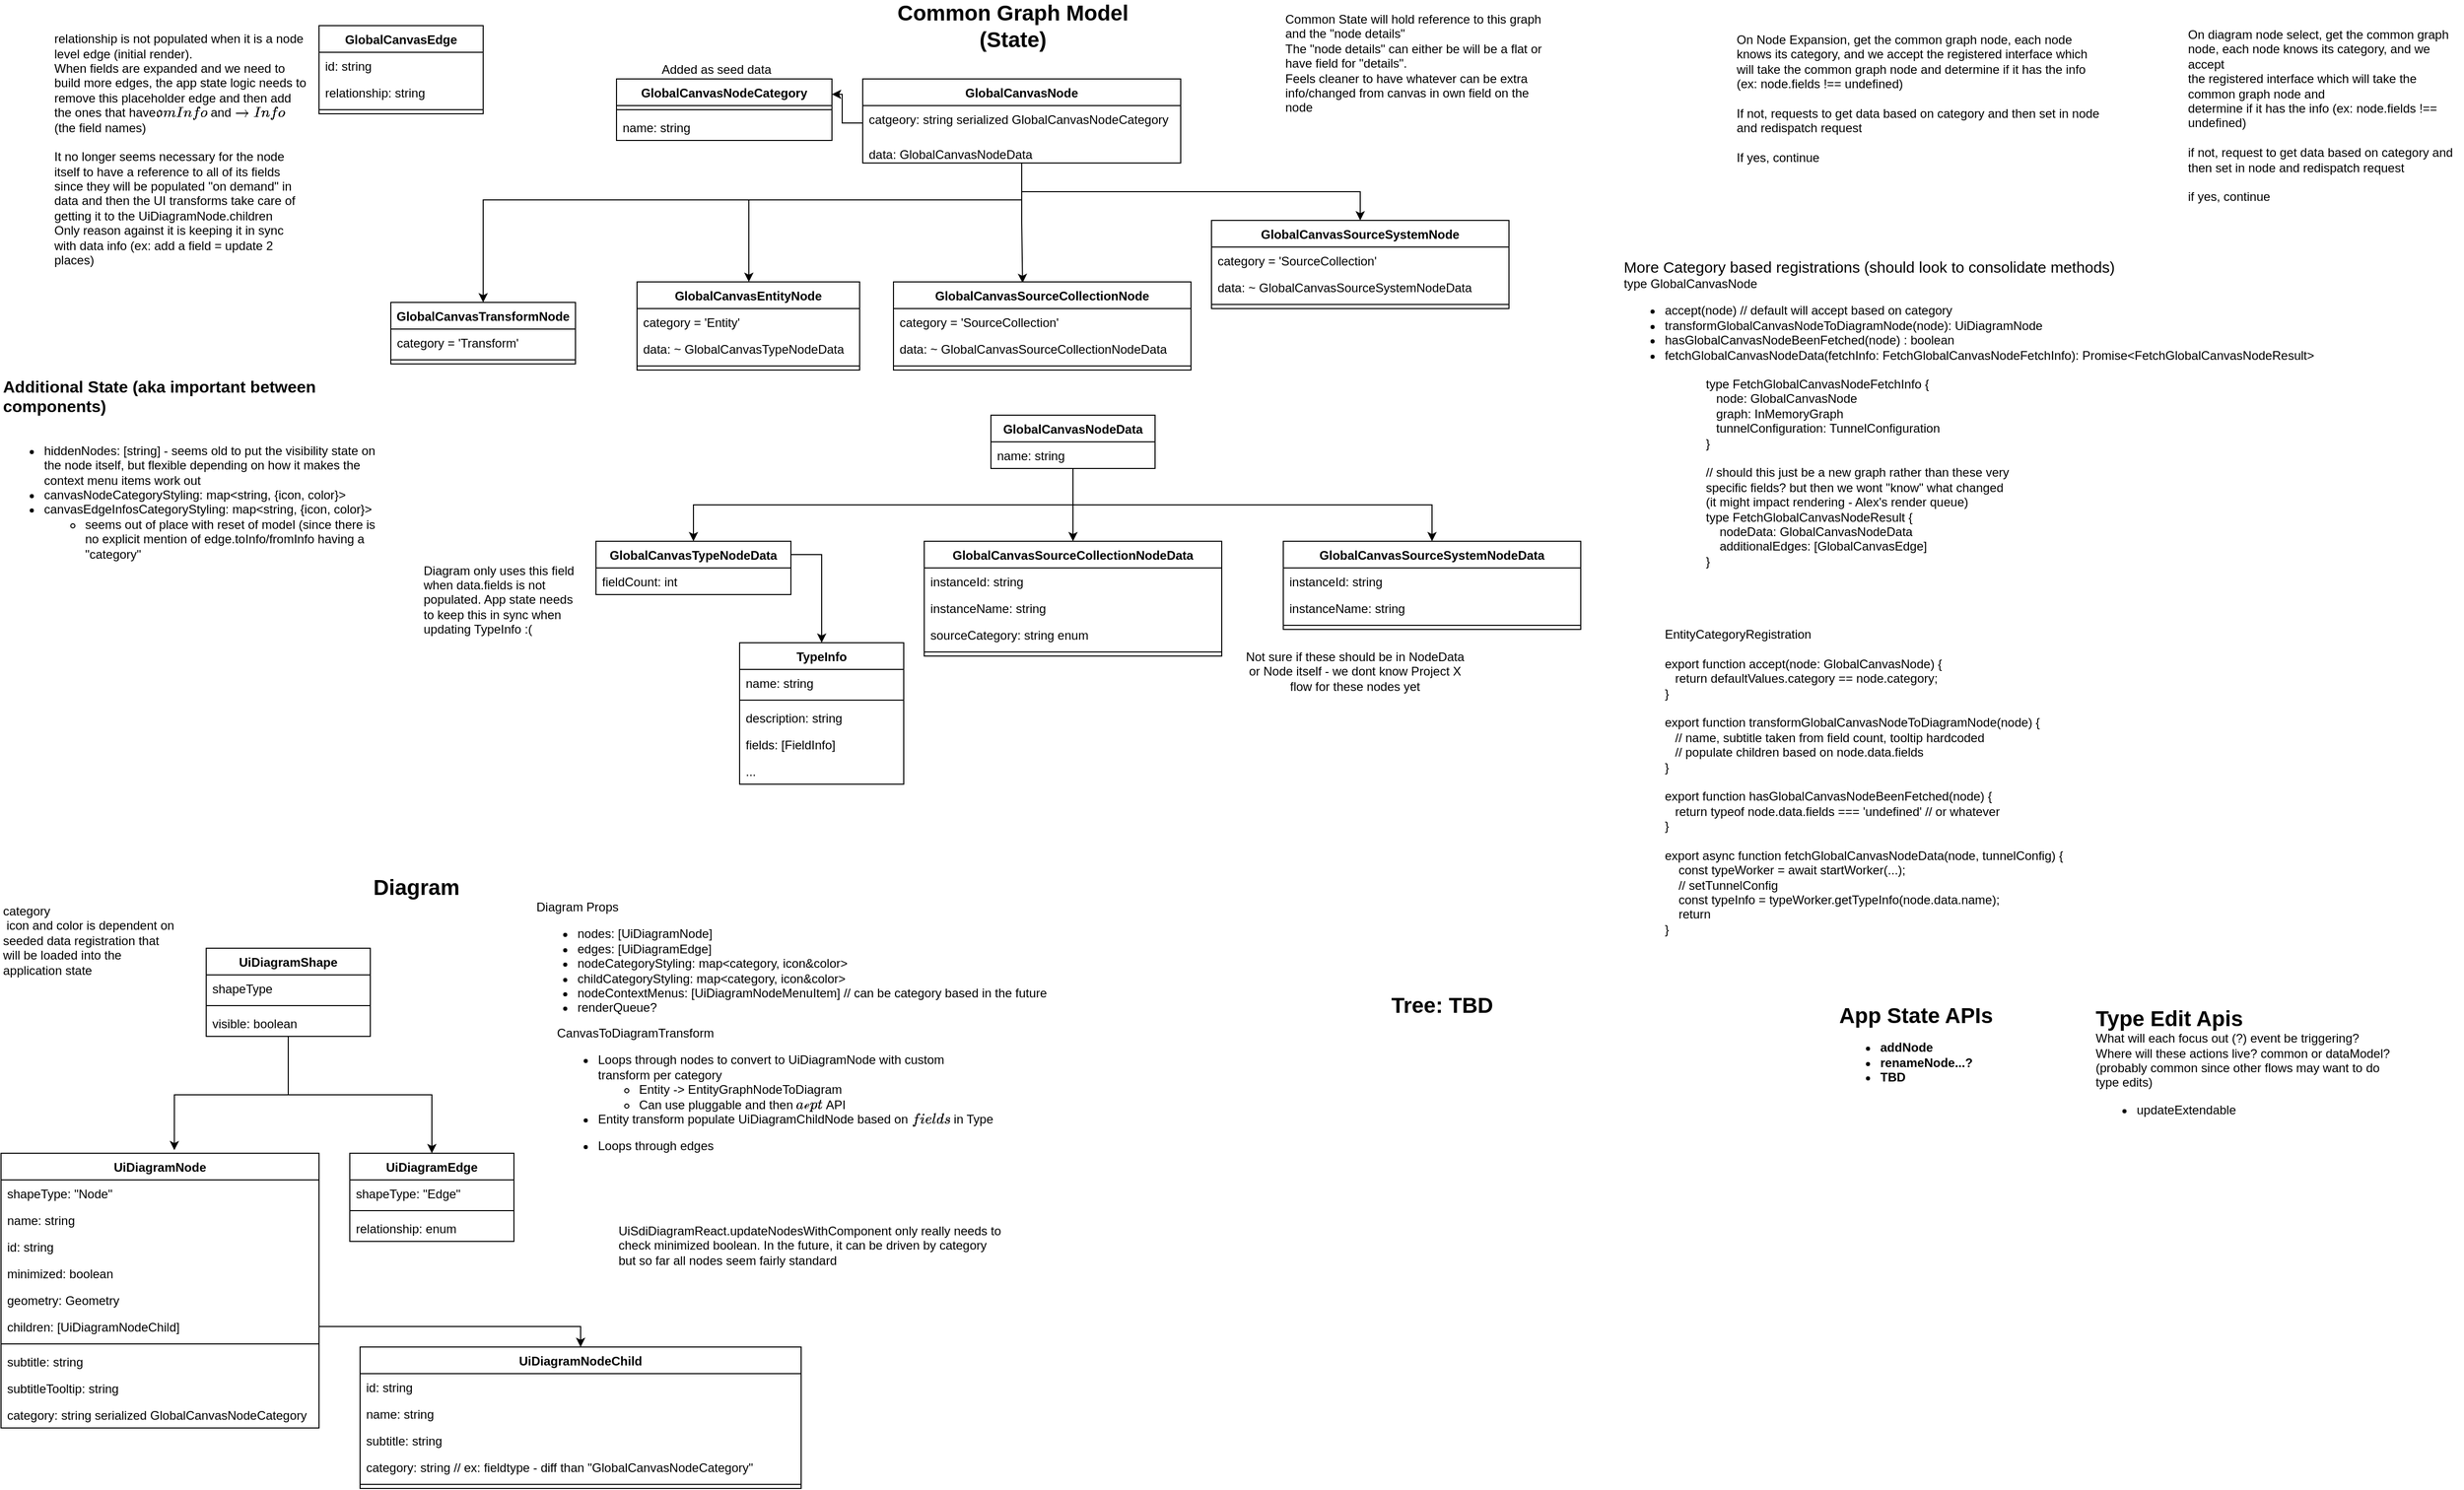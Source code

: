 <mxfile version="14.4.2" type="github">
  <diagram id="eLuVJv_EfQPYATGsu1Y8" name="Page-1">
    <mxGraphModel dx="1528" dy="429" grid="1" gridSize="10" guides="1" tooltips="1" connect="1" arrows="1" fold="1" page="1" pageScale="1" pageWidth="850" pageHeight="1100" math="0" shadow="0">
      <root>
        <mxCell id="0" />
        <mxCell id="1" parent="0" />
        <mxCell id="9seu_ElrW7bkLvOsGuvo-1" value="GlobalCanvasNodeCategory&#xa;" style="swimlane;fontStyle=1;align=center;verticalAlign=top;childLayout=stackLayout;horizontal=1;startSize=26;horizontalStack=0;resizeParent=1;resizeParentMax=0;resizeLast=0;collapsible=1;marginBottom=0;" parent="1" vertex="1">
          <mxGeometry x="-40" y="112" width="210" height="60" as="geometry" />
        </mxCell>
        <mxCell id="9seu_ElrW7bkLvOsGuvo-3" value="" style="line;strokeWidth=1;fillColor=none;align=left;verticalAlign=middle;spacingTop=-1;spacingLeft=3;spacingRight=3;rotatable=0;labelPosition=right;points=[];portConstraint=eastwest;" parent="9seu_ElrW7bkLvOsGuvo-1" vertex="1">
          <mxGeometry y="26" width="210" height="8" as="geometry" />
        </mxCell>
        <mxCell id="9seu_ElrW7bkLvOsGuvo-2" value="name: string" style="text;strokeColor=none;fillColor=none;align=left;verticalAlign=top;spacingLeft=4;spacingRight=4;overflow=hidden;rotatable=0;points=[[0,0.5],[1,0.5]];portConstraint=eastwest;" parent="9seu_ElrW7bkLvOsGuvo-1" vertex="1">
          <mxGeometry y="34" width="210" height="26" as="geometry" />
        </mxCell>
        <mxCell id="9seu_ElrW7bkLvOsGuvo-191" style="edgeStyle=orthogonalEdgeStyle;rounded=0;orthogonalLoop=1;jettySize=auto;html=1;exitX=0.5;exitY=1;exitDx=0;exitDy=0;entryX=0.5;entryY=0;entryDx=0;entryDy=0;fontSize=12;" parent="1" source="9seu_ElrW7bkLvOsGuvo-7" target="9seu_ElrW7bkLvOsGuvo-56" edge="1">
          <mxGeometry relative="1" as="geometry">
            <Array as="points">
              <mxPoint x="355" y="230" />
              <mxPoint x="-170" y="230" />
            </Array>
          </mxGeometry>
        </mxCell>
        <mxCell id="9seu_ElrW7bkLvOsGuvo-198" style="edgeStyle=orthogonalEdgeStyle;rounded=0;orthogonalLoop=1;jettySize=auto;html=1;exitX=0.5;exitY=1;exitDx=0;exitDy=0;entryX=0.434;entryY=0.012;entryDx=0;entryDy=0;entryPerimeter=0;fontSize=12;" parent="1" source="9seu_ElrW7bkLvOsGuvo-7" target="9seu_ElrW7bkLvOsGuvo-50" edge="1">
          <mxGeometry relative="1" as="geometry" />
        </mxCell>
        <mxCell id="9seu_ElrW7bkLvOsGuvo-199" style="edgeStyle=orthogonalEdgeStyle;rounded=0;orthogonalLoop=1;jettySize=auto;html=1;exitX=0.5;exitY=1;exitDx=0;exitDy=0;entryX=0.5;entryY=0;entryDx=0;entryDy=0;fontSize=12;" parent="1" source="9seu_ElrW7bkLvOsGuvo-7" target="9seu_ElrW7bkLvOsGuvo-76" edge="1">
          <mxGeometry relative="1" as="geometry" />
        </mxCell>
        <mxCell id="9seu_ElrW7bkLvOsGuvo-206" style="edgeStyle=orthogonalEdgeStyle;rounded=0;orthogonalLoop=1;jettySize=auto;html=1;fontSize=12;" parent="1" source="9seu_ElrW7bkLvOsGuvo-7" target="9seu_ElrW7bkLvOsGuvo-43" edge="1">
          <mxGeometry relative="1" as="geometry">
            <Array as="points">
              <mxPoint x="355" y="230" />
              <mxPoint x="89" y="230" />
            </Array>
          </mxGeometry>
        </mxCell>
        <mxCell id="9seu_ElrW7bkLvOsGuvo-7" value="GlobalCanvasNode&#xa;" style="swimlane;fontStyle=1;align=center;verticalAlign=top;childLayout=stackLayout;horizontal=1;startSize=26;horizontalStack=0;resizeParent=1;resizeParentMax=0;resizeLast=0;collapsible=1;marginBottom=0;" parent="1" vertex="1">
          <mxGeometry x="200" y="112" width="310" height="82" as="geometry" />
        </mxCell>
        <mxCell id="9seu_ElrW7bkLvOsGuvo-10" value="catgeory: string serialized GlobalCanvasNodeCategory" style="text;strokeColor=none;fillColor=none;align=left;verticalAlign=top;spacingLeft=4;spacingRight=4;overflow=hidden;rotatable=0;points=[[0,0.5],[1,0.5]];portConstraint=eastwest;" parent="9seu_ElrW7bkLvOsGuvo-7" vertex="1">
          <mxGeometry y="26" width="310" height="34" as="geometry" />
        </mxCell>
        <mxCell id="9seu_ElrW7bkLvOsGuvo-8" value="data: GlobalCanvasNodeData" style="text;strokeColor=none;fillColor=none;align=left;verticalAlign=top;spacingLeft=4;spacingRight=4;overflow=hidden;rotatable=0;points=[[0,0.5],[1,0.5]];portConstraint=eastwest;" parent="9seu_ElrW7bkLvOsGuvo-7" vertex="1">
          <mxGeometry y="60" width="310" height="22" as="geometry" />
        </mxCell>
        <mxCell id="9seu_ElrW7bkLvOsGuvo-17" value="TypeInfo" style="swimlane;fontStyle=1;align=center;verticalAlign=top;childLayout=stackLayout;horizontal=1;startSize=26;horizontalStack=0;resizeParent=1;resizeParentMax=0;resizeLast=0;collapsible=1;marginBottom=0;" parent="1" vertex="1">
          <mxGeometry x="80" y="662" width="160" height="138" as="geometry" />
        </mxCell>
        <mxCell id="9seu_ElrW7bkLvOsGuvo-18" value="name: string" style="text;strokeColor=none;fillColor=none;align=left;verticalAlign=top;spacingLeft=4;spacingRight=4;overflow=hidden;rotatable=0;points=[[0,0.5],[1,0.5]];portConstraint=eastwest;" parent="9seu_ElrW7bkLvOsGuvo-17" vertex="1">
          <mxGeometry y="26" width="160" height="26" as="geometry" />
        </mxCell>
        <mxCell id="9seu_ElrW7bkLvOsGuvo-19" value="" style="line;strokeWidth=1;fillColor=none;align=left;verticalAlign=middle;spacingTop=-1;spacingLeft=3;spacingRight=3;rotatable=0;labelPosition=right;points=[];portConstraint=eastwest;" parent="9seu_ElrW7bkLvOsGuvo-17" vertex="1">
          <mxGeometry y="52" width="160" height="8" as="geometry" />
        </mxCell>
        <mxCell id="9seu_ElrW7bkLvOsGuvo-20" value="description: string" style="text;strokeColor=none;fillColor=none;align=left;verticalAlign=top;spacingLeft=4;spacingRight=4;overflow=hidden;rotatable=0;points=[[0,0.5],[1,0.5]];portConstraint=eastwest;" parent="9seu_ElrW7bkLvOsGuvo-17" vertex="1">
          <mxGeometry y="60" width="160" height="26" as="geometry" />
        </mxCell>
        <mxCell id="9seu_ElrW7bkLvOsGuvo-142" value="fields: [FieldInfo]" style="text;strokeColor=none;fillColor=none;align=left;verticalAlign=top;spacingLeft=4;spacingRight=4;overflow=hidden;rotatable=0;points=[[0,0.5],[1,0.5]];portConstraint=eastwest;fontSize=12;" parent="9seu_ElrW7bkLvOsGuvo-17" vertex="1">
          <mxGeometry y="86" width="160" height="26" as="geometry" />
        </mxCell>
        <mxCell id="9seu_ElrW7bkLvOsGuvo-194" value="...&#xa;" style="text;strokeColor=none;fillColor=none;align=left;verticalAlign=top;spacingLeft=4;spacingRight=4;overflow=hidden;rotatable=0;points=[[0,0.5],[1,0.5]];portConstraint=eastwest;fontSize=12;" parent="9seu_ElrW7bkLvOsGuvo-17" vertex="1">
          <mxGeometry y="112" width="160" height="26" as="geometry" />
        </mxCell>
        <mxCell id="9seu_ElrW7bkLvOsGuvo-43" value="GlobalCanvasEntityNode" style="swimlane;fontStyle=1;align=center;verticalAlign=top;childLayout=stackLayout;horizontal=1;startSize=26;horizontalStack=0;resizeParent=1;resizeParentMax=0;resizeLast=0;collapsible=1;marginBottom=0;" parent="1" vertex="1">
          <mxGeometry x="-20" y="310" width="217" height="86" as="geometry" />
        </mxCell>
        <mxCell id="9seu_ElrW7bkLvOsGuvo-44" value="category = &#39;Entity&#39;" style="text;strokeColor=none;fillColor=none;align=left;verticalAlign=top;spacingLeft=4;spacingRight=4;overflow=hidden;rotatable=0;points=[[0,0.5],[1,0.5]];portConstraint=eastwest;" parent="9seu_ElrW7bkLvOsGuvo-43" vertex="1">
          <mxGeometry y="26" width="217" height="26" as="geometry" />
        </mxCell>
        <mxCell id="9seu_ElrW7bkLvOsGuvo-169" value="data: ~ GlobalCanvasTypeNodeData" style="text;strokeColor=none;fillColor=none;align=left;verticalAlign=top;spacingLeft=4;spacingRight=4;overflow=hidden;rotatable=0;points=[[0,0.5],[1,0.5]];portConstraint=eastwest;fontSize=12;" parent="9seu_ElrW7bkLvOsGuvo-43" vertex="1">
          <mxGeometry y="52" width="217" height="26" as="geometry" />
        </mxCell>
        <mxCell id="9seu_ElrW7bkLvOsGuvo-45" value="" style="line;strokeWidth=1;fillColor=none;align=left;verticalAlign=middle;spacingTop=-1;spacingLeft=3;spacingRight=3;rotatable=0;labelPosition=right;points=[];portConstraint=eastwest;" parent="9seu_ElrW7bkLvOsGuvo-43" vertex="1">
          <mxGeometry y="78" width="217" height="8" as="geometry" />
        </mxCell>
        <mxCell id="9seu_ElrW7bkLvOsGuvo-50" value="GlobalCanvasSourceCollectionNode" style="swimlane;fontStyle=1;align=center;verticalAlign=top;childLayout=stackLayout;horizontal=1;startSize=26;horizontalStack=0;resizeParent=1;resizeParentMax=0;resizeLast=0;collapsible=1;marginBottom=0;" parent="1" vertex="1">
          <mxGeometry x="230" y="310" width="290" height="86" as="geometry" />
        </mxCell>
        <mxCell id="9seu_ElrW7bkLvOsGuvo-51" value="category = &#39;SourceCollection&#39;" style="text;strokeColor=none;fillColor=none;align=left;verticalAlign=top;spacingLeft=4;spacingRight=4;overflow=hidden;rotatable=0;points=[[0,0.5],[1,0.5]];portConstraint=eastwest;" parent="9seu_ElrW7bkLvOsGuvo-50" vertex="1">
          <mxGeometry y="26" width="290" height="26" as="geometry" />
        </mxCell>
        <mxCell id="9seu_ElrW7bkLvOsGuvo-178" value="data: ~ GlobalCanvasSourceCollectionNodeData" style="text;strokeColor=none;fillColor=none;align=left;verticalAlign=top;spacingLeft=4;spacingRight=4;overflow=hidden;rotatable=0;points=[[0,0.5],[1,0.5]];portConstraint=eastwest;fontSize=12;" parent="9seu_ElrW7bkLvOsGuvo-50" vertex="1">
          <mxGeometry y="52" width="290" height="26" as="geometry" />
        </mxCell>
        <mxCell id="9seu_ElrW7bkLvOsGuvo-52" value="" style="line;strokeWidth=1;fillColor=none;align=left;verticalAlign=middle;spacingTop=-1;spacingLeft=3;spacingRight=3;rotatable=0;labelPosition=right;points=[];portConstraint=eastwest;" parent="9seu_ElrW7bkLvOsGuvo-50" vertex="1">
          <mxGeometry y="78" width="290" height="8" as="geometry" />
        </mxCell>
        <mxCell id="9seu_ElrW7bkLvOsGuvo-56" value="GlobalCanvasTransformNode" style="swimlane;fontStyle=1;align=center;verticalAlign=top;childLayout=stackLayout;horizontal=1;startSize=26;horizontalStack=0;resizeParent=1;resizeParentMax=0;resizeLast=0;collapsible=1;marginBottom=0;" parent="1" vertex="1">
          <mxGeometry x="-260" y="330" width="180" height="60" as="geometry" />
        </mxCell>
        <mxCell id="9seu_ElrW7bkLvOsGuvo-57" value="category = &#39;Transform&#39;" style="text;strokeColor=none;fillColor=none;align=left;verticalAlign=top;spacingLeft=4;spacingRight=4;overflow=hidden;rotatable=0;points=[[0,0.5],[1,0.5]];portConstraint=eastwest;" parent="9seu_ElrW7bkLvOsGuvo-56" vertex="1">
          <mxGeometry y="26" width="180" height="26" as="geometry" />
        </mxCell>
        <mxCell id="9seu_ElrW7bkLvOsGuvo-58" value="" style="line;strokeWidth=1;fillColor=none;align=left;verticalAlign=middle;spacingTop=-1;spacingLeft=3;spacingRight=3;rotatable=0;labelPosition=right;points=[];portConstraint=eastwest;" parent="9seu_ElrW7bkLvOsGuvo-56" vertex="1">
          <mxGeometry y="52" width="180" height="8" as="geometry" />
        </mxCell>
        <mxCell id="9seu_ElrW7bkLvOsGuvo-76" value="GlobalCanvasSourceSystemNode" style="swimlane;fontStyle=1;align=center;verticalAlign=top;childLayout=stackLayout;horizontal=1;startSize=26;horizontalStack=0;resizeParent=1;resizeParentMax=0;resizeLast=0;collapsible=1;marginBottom=0;" parent="1" vertex="1">
          <mxGeometry x="540" y="250" width="290" height="86" as="geometry" />
        </mxCell>
        <mxCell id="9seu_ElrW7bkLvOsGuvo-77" value="category = &#39;SourceCollection&#39;" style="text;strokeColor=none;fillColor=none;align=left;verticalAlign=top;spacingLeft=4;spacingRight=4;overflow=hidden;rotatable=0;points=[[0,0.5],[1,0.5]];portConstraint=eastwest;" parent="9seu_ElrW7bkLvOsGuvo-76" vertex="1">
          <mxGeometry y="26" width="290" height="26" as="geometry" />
        </mxCell>
        <mxCell id="9seu_ElrW7bkLvOsGuvo-185" value="data: ~ GlobalCanvasSourceSystemNodeData" style="text;strokeColor=none;fillColor=none;align=left;verticalAlign=top;spacingLeft=4;spacingRight=4;overflow=hidden;rotatable=0;points=[[0,0.5],[1,0.5]];portConstraint=eastwest;fontSize=12;" parent="9seu_ElrW7bkLvOsGuvo-76" vertex="1">
          <mxGeometry y="52" width="290" height="26" as="geometry" />
        </mxCell>
        <mxCell id="9seu_ElrW7bkLvOsGuvo-78" value="" style="line;strokeWidth=1;fillColor=none;align=left;verticalAlign=middle;spacingTop=-1;spacingLeft=3;spacingRight=3;rotatable=0;labelPosition=right;points=[];portConstraint=eastwest;" parent="9seu_ElrW7bkLvOsGuvo-76" vertex="1">
          <mxGeometry y="78" width="290" height="8" as="geometry" />
        </mxCell>
        <mxCell id="9seu_ElrW7bkLvOsGuvo-83" value="Added as seed data" style="text;html=1;strokeColor=none;fillColor=none;align=center;verticalAlign=middle;whiteSpace=wrap;rounded=0;" parent="1" vertex="1">
          <mxGeometry x="-15" y="93" width="145" height="20" as="geometry" />
        </mxCell>
        <mxCell id="9seu_ElrW7bkLvOsGuvo-85" value="UiDiagramNode" style="swimlane;fontStyle=1;align=center;verticalAlign=top;childLayout=stackLayout;horizontal=1;startSize=26;horizontalStack=0;resizeParent=1;resizeParentMax=0;resizeLast=0;collapsible=1;marginBottom=0;" parent="1" vertex="1">
          <mxGeometry x="-640" y="1160" width="310" height="268" as="geometry" />
        </mxCell>
        <mxCell id="9seu_ElrW7bkLvOsGuvo-106" value="shapeType: &quot;Node&quot;" style="text;strokeColor=none;fillColor=none;align=left;verticalAlign=top;spacingLeft=4;spacingRight=4;overflow=hidden;rotatable=0;points=[[0,0.5],[1,0.5]];portConstraint=eastwest;fontSize=12;" parent="9seu_ElrW7bkLvOsGuvo-85" vertex="1">
          <mxGeometry y="26" width="310" height="26" as="geometry" />
        </mxCell>
        <mxCell id="9seu_ElrW7bkLvOsGuvo-86" value="name: string" style="text;strokeColor=none;fillColor=none;align=left;verticalAlign=top;spacingLeft=4;spacingRight=4;overflow=hidden;rotatable=0;points=[[0,0.5],[1,0.5]];portConstraint=eastwest;" parent="9seu_ElrW7bkLvOsGuvo-85" vertex="1">
          <mxGeometry y="52" width="310" height="26" as="geometry" />
        </mxCell>
        <mxCell id="9seu_ElrW7bkLvOsGuvo-90" value="id: string" style="text;strokeColor=none;fillColor=none;align=left;verticalAlign=top;spacingLeft=4;spacingRight=4;overflow=hidden;rotatable=0;points=[[0,0.5],[1,0.5]];portConstraint=eastwest;" parent="9seu_ElrW7bkLvOsGuvo-85" vertex="1">
          <mxGeometry y="78" width="310" height="26" as="geometry" />
        </mxCell>
        <mxCell id="9seu_ElrW7bkLvOsGuvo-121" value="minimized: boolean" style="text;strokeColor=none;fillColor=none;align=left;verticalAlign=top;spacingLeft=4;spacingRight=4;overflow=hidden;rotatable=0;points=[[0,0.5],[1,0.5]];portConstraint=eastwest;fontSize=12;" parent="9seu_ElrW7bkLvOsGuvo-85" vertex="1">
          <mxGeometry y="104" width="310" height="26" as="geometry" />
        </mxCell>
        <mxCell id="9seu_ElrW7bkLvOsGuvo-123" value="geometry: Geometry" style="text;strokeColor=none;fillColor=none;align=left;verticalAlign=top;spacingLeft=4;spacingRight=4;overflow=hidden;rotatable=0;points=[[0,0.5],[1,0.5]];portConstraint=eastwest;fontSize=12;" parent="9seu_ElrW7bkLvOsGuvo-85" vertex="1">
          <mxGeometry y="130" width="310" height="26" as="geometry" />
        </mxCell>
        <mxCell id="9seu_ElrW7bkLvOsGuvo-124" value="children: [UiDiagramNodeChild] " style="text;strokeColor=none;fillColor=none;align=left;verticalAlign=top;spacingLeft=4;spacingRight=4;overflow=hidden;rotatable=0;points=[[0,0.5],[1,0.5]];portConstraint=eastwest;fontSize=12;" parent="9seu_ElrW7bkLvOsGuvo-85" vertex="1">
          <mxGeometry y="156" width="310" height="26" as="geometry" />
        </mxCell>
        <mxCell id="9seu_ElrW7bkLvOsGuvo-87" value="" style="line;strokeWidth=1;fillColor=none;align=left;verticalAlign=middle;spacingTop=-1;spacingLeft=3;spacingRight=3;rotatable=0;labelPosition=right;points=[];portConstraint=eastwest;" parent="9seu_ElrW7bkLvOsGuvo-85" vertex="1">
          <mxGeometry y="182" width="310" height="8" as="geometry" />
        </mxCell>
        <mxCell id="9seu_ElrW7bkLvOsGuvo-88" value="subtitle: string" style="text;strokeColor=none;fillColor=none;align=left;verticalAlign=top;spacingLeft=4;spacingRight=4;overflow=hidden;rotatable=0;points=[[0,0.5],[1,0.5]];portConstraint=eastwest;" parent="9seu_ElrW7bkLvOsGuvo-85" vertex="1">
          <mxGeometry y="190" width="310" height="26" as="geometry" />
        </mxCell>
        <mxCell id="9seu_ElrW7bkLvOsGuvo-89" value="subtitleTooltip: string" style="text;strokeColor=none;fillColor=none;align=left;verticalAlign=top;spacingLeft=4;spacingRight=4;overflow=hidden;rotatable=0;points=[[0,0.5],[1,0.5]];portConstraint=eastwest;" parent="9seu_ElrW7bkLvOsGuvo-85" vertex="1">
          <mxGeometry y="216" width="310" height="26" as="geometry" />
        </mxCell>
        <mxCell id="9seu_ElrW7bkLvOsGuvo-91" value="category: string serialized GlobalCanvasNodeCategory" style="text;strokeColor=none;fillColor=none;align=left;verticalAlign=top;spacingLeft=4;spacingRight=4;overflow=hidden;rotatable=0;points=[[0,0.5],[1,0.5]];portConstraint=eastwest;" parent="9seu_ElrW7bkLvOsGuvo-85" vertex="1">
          <mxGeometry y="242" width="310" height="26" as="geometry" />
        </mxCell>
        <mxCell id="9seu_ElrW7bkLvOsGuvo-92" value="Diagram" style="text;html=1;strokeColor=none;fillColor=none;align=center;verticalAlign=middle;whiteSpace=wrap;rounded=0;fontStyle=1;fontSize=21;" parent="1" vertex="1">
          <mxGeometry x="-340" y="890" width="210" height="20" as="geometry" />
        </mxCell>
        <mxCell id="9seu_ElrW7bkLvOsGuvo-97" value="UiDiagramEdge" style="swimlane;fontStyle=1;align=center;verticalAlign=top;childLayout=stackLayout;horizontal=1;startSize=26;horizontalStack=0;resizeParent=1;resizeParentMax=0;resizeLast=0;collapsible=1;marginBottom=0;fontSize=12;" parent="1" vertex="1">
          <mxGeometry x="-300" y="1160" width="160" height="86" as="geometry" />
        </mxCell>
        <mxCell id="9seu_ElrW7bkLvOsGuvo-105" value="shapeType: &quot;Edge&quot;" style="text;strokeColor=none;fillColor=none;align=left;verticalAlign=top;spacingLeft=4;spacingRight=4;overflow=hidden;rotatable=0;points=[[0,0.5],[1,0.5]];portConstraint=eastwest;fontSize=12;" parent="9seu_ElrW7bkLvOsGuvo-97" vertex="1">
          <mxGeometry y="26" width="160" height="26" as="geometry" />
        </mxCell>
        <mxCell id="9seu_ElrW7bkLvOsGuvo-99" value="" style="line;strokeWidth=1;fillColor=none;align=left;verticalAlign=middle;spacingTop=-1;spacingLeft=3;spacingRight=3;rotatable=0;labelPosition=right;points=[];portConstraint=eastwest;" parent="9seu_ElrW7bkLvOsGuvo-97" vertex="1">
          <mxGeometry y="52" width="160" height="8" as="geometry" />
        </mxCell>
        <mxCell id="9seu_ElrW7bkLvOsGuvo-100" value="relationship: enum" style="text;strokeColor=none;fillColor=none;align=left;verticalAlign=top;spacingLeft=4;spacingRight=4;overflow=hidden;rotatable=0;points=[[0,0.5],[1,0.5]];portConstraint=eastwest;" parent="9seu_ElrW7bkLvOsGuvo-97" vertex="1">
          <mxGeometry y="60" width="160" height="26" as="geometry" />
        </mxCell>
        <mxCell id="9seu_ElrW7bkLvOsGuvo-107" style="edgeStyle=orthogonalEdgeStyle;rounded=0;orthogonalLoop=1;jettySize=auto;html=1;entryX=0.545;entryY=-0.011;entryDx=0;entryDy=0;entryPerimeter=0;fontSize=12;" parent="1" source="9seu_ElrW7bkLvOsGuvo-101" target="9seu_ElrW7bkLvOsGuvo-85" edge="1">
          <mxGeometry relative="1" as="geometry" />
        </mxCell>
        <mxCell id="9seu_ElrW7bkLvOsGuvo-108" style="edgeStyle=orthogonalEdgeStyle;rounded=0;orthogonalLoop=1;jettySize=auto;html=1;exitX=0.5;exitY=1;exitDx=0;exitDy=0;entryX=0.5;entryY=0;entryDx=0;entryDy=0;fontSize=12;" parent="1" source="9seu_ElrW7bkLvOsGuvo-101" target="9seu_ElrW7bkLvOsGuvo-97" edge="1">
          <mxGeometry relative="1" as="geometry" />
        </mxCell>
        <mxCell id="9seu_ElrW7bkLvOsGuvo-101" value="UiDiagramShape" style="swimlane;fontStyle=1;align=center;verticalAlign=top;childLayout=stackLayout;horizontal=1;startSize=26;horizontalStack=0;resizeParent=1;resizeParentMax=0;resizeLast=0;collapsible=1;marginBottom=0;fontSize=12;" parent="1" vertex="1">
          <mxGeometry x="-440" y="960" width="160" height="86" as="geometry" />
        </mxCell>
        <mxCell id="9seu_ElrW7bkLvOsGuvo-102" value="shapeType" style="text;strokeColor=none;fillColor=none;align=left;verticalAlign=top;spacingLeft=4;spacingRight=4;overflow=hidden;rotatable=0;points=[[0,0.5],[1,0.5]];portConstraint=eastwest;" parent="9seu_ElrW7bkLvOsGuvo-101" vertex="1">
          <mxGeometry y="26" width="160" height="26" as="geometry" />
        </mxCell>
        <mxCell id="9seu_ElrW7bkLvOsGuvo-103" value="" style="line;strokeWidth=1;fillColor=none;align=left;verticalAlign=middle;spacingTop=-1;spacingLeft=3;spacingRight=3;rotatable=0;labelPosition=right;points=[];portConstraint=eastwest;" parent="9seu_ElrW7bkLvOsGuvo-101" vertex="1">
          <mxGeometry y="52" width="160" height="8" as="geometry" />
        </mxCell>
        <mxCell id="9seu_ElrW7bkLvOsGuvo-104" value="visible: boolean" style="text;strokeColor=none;fillColor=none;align=left;verticalAlign=top;spacingLeft=4;spacingRight=4;overflow=hidden;rotatable=0;points=[[0,0.5],[1,0.5]];portConstraint=eastwest;" parent="9seu_ElrW7bkLvOsGuvo-101" vertex="1">
          <mxGeometry y="60" width="160" height="26" as="geometry" />
        </mxCell>
        <mxCell id="9seu_ElrW7bkLvOsGuvo-113" value="&lt;div&gt;Diagram Props&lt;br&gt;&lt;/div&gt;&lt;ul&gt;&lt;li&gt;nodes: [UiDiagramNode]&lt;/li&gt;&lt;li&gt;edges: [UiDiagramEdge]&lt;/li&gt;&lt;li&gt;nodeCategoryStyling: map&amp;lt;category, icon&amp;amp;color&amp;gt;&lt;/li&gt;&lt;li&gt;childCategoryStyling: map&amp;lt;category, icon&amp;amp;color&amp;gt;&lt;br&gt;&lt;/li&gt;&lt;li&gt;nodeContextMenus: [UiDiagramNodeMenuItem] // can be category based in the future&lt;/li&gt;&lt;li&gt;renderQueue? &lt;br&gt;&lt;/li&gt;&lt;/ul&gt;" style="text;html=1;strokeColor=none;fillColor=none;align=left;verticalAlign=top;whiteSpace=wrap;rounded=0;fontSize=12;" parent="1" vertex="1">
          <mxGeometry x="-120" y="906" width="540" height="110" as="geometry" />
        </mxCell>
        <mxCell id="9seu_ElrW7bkLvOsGuvo-118" value="&lt;div&gt;CanvasToDiagramTransform&lt;/div&gt;&lt;div&gt;&lt;ul&gt;&lt;li&gt;Loops through nodes to convert to UiDiagramNode with custom transform per category&lt;/li&gt;&lt;ul&gt;&lt;li&gt;Entity -&amp;gt; EntityGraphNodeToDiagram&lt;/li&gt;&lt;li&gt;Can use pluggable and then `accept` API&lt;/li&gt;&lt;/ul&gt;&lt;li&gt;Entity transform populate UiDiagramChildNode based on `fields` in Type&lt;br&gt;&lt;/li&gt;&lt;/ul&gt;&lt;ul&gt;&lt;li&gt;Loops through edges &lt;br&gt;&lt;/li&gt;&lt;/ul&gt;&lt;/div&gt;" style="text;html=1;strokeColor=none;fillColor=none;align=left;verticalAlign=top;whiteSpace=wrap;rounded=0;fontSize=12;" parent="1" vertex="1">
          <mxGeometry x="-100" y="1029" width="430" height="174" as="geometry" />
        </mxCell>
        <mxCell id="9seu_ElrW7bkLvOsGuvo-122" value="&lt;div align=&quot;left&quot;&gt;UiSdiDiagramReact.updateNodesWithComponent only really needs to check minimized boolean. In the future, it can be driven by category but so far all nodes seem fairly standard &lt;/div&gt;" style="text;html=1;strokeColor=none;fillColor=none;align=left;verticalAlign=middle;whiteSpace=wrap;rounded=0;fontSize=12;" parent="1" vertex="1">
          <mxGeometry x="-40" y="1230" width="380" height="40" as="geometry" />
        </mxCell>
        <mxCell id="9seu_ElrW7bkLvOsGuvo-134" value="UiDiagramNodeChild" style="swimlane;fontStyle=1;align=center;verticalAlign=top;childLayout=stackLayout;horizontal=1;startSize=26;horizontalStack=0;resizeParent=1;resizeParentMax=0;resizeLast=0;collapsible=1;marginBottom=0;fontSize=12;" parent="1" vertex="1">
          <mxGeometry x="-290" y="1349" width="430" height="138" as="geometry" />
        </mxCell>
        <mxCell id="9seu_ElrW7bkLvOsGuvo-135" value="id: string" style="text;strokeColor=none;fillColor=none;align=left;verticalAlign=top;spacingLeft=4;spacingRight=4;overflow=hidden;rotatable=0;points=[[0,0.5],[1,0.5]];portConstraint=eastwest;" parent="9seu_ElrW7bkLvOsGuvo-134" vertex="1">
          <mxGeometry y="26" width="430" height="26" as="geometry" />
        </mxCell>
        <mxCell id="9seu_ElrW7bkLvOsGuvo-138" value="name: string" style="text;strokeColor=none;fillColor=none;align=left;verticalAlign=top;spacingLeft=4;spacingRight=4;overflow=hidden;rotatable=0;points=[[0,0.5],[1,0.5]];portConstraint=eastwest;fontSize=12;" parent="9seu_ElrW7bkLvOsGuvo-134" vertex="1">
          <mxGeometry y="52" width="430" height="26" as="geometry" />
        </mxCell>
        <mxCell id="9seu_ElrW7bkLvOsGuvo-139" value="subtitle: string" style="text;strokeColor=none;fillColor=none;align=left;verticalAlign=top;spacingLeft=4;spacingRight=4;overflow=hidden;rotatable=0;points=[[0,0.5],[1,0.5]];portConstraint=eastwest;fontSize=12;" parent="9seu_ElrW7bkLvOsGuvo-134" vertex="1">
          <mxGeometry y="78" width="430" height="26" as="geometry" />
        </mxCell>
        <mxCell id="9seu_ElrW7bkLvOsGuvo-216" value="category: string // ex: fieldtype - diff than &quot;GlobalCanvasNodeCategory&quot;" style="text;strokeColor=none;fillColor=none;align=left;verticalAlign=top;spacingLeft=4;spacingRight=4;overflow=hidden;rotatable=0;points=[[0,0.5],[1,0.5]];portConstraint=eastwest;fontSize=12;" parent="9seu_ElrW7bkLvOsGuvo-134" vertex="1">
          <mxGeometry y="104" width="430" height="26" as="geometry" />
        </mxCell>
        <mxCell id="9seu_ElrW7bkLvOsGuvo-136" value="" style="line;strokeWidth=1;fillColor=none;align=left;verticalAlign=middle;spacingTop=-1;spacingLeft=3;spacingRight=3;rotatable=0;labelPosition=right;points=[];portConstraint=eastwest;" parent="9seu_ElrW7bkLvOsGuvo-134" vertex="1">
          <mxGeometry y="130" width="430" height="8" as="geometry" />
        </mxCell>
        <mxCell id="9seu_ElrW7bkLvOsGuvo-141" style="edgeStyle=orthogonalEdgeStyle;rounded=0;orthogonalLoop=1;jettySize=auto;html=1;exitX=1;exitY=0.5;exitDx=0;exitDy=0;entryX=0.5;entryY=0;entryDx=0;entryDy=0;fontSize=12;" parent="1" source="9seu_ElrW7bkLvOsGuvo-124" target="9seu_ElrW7bkLvOsGuvo-134" edge="1">
          <mxGeometry relative="1" as="geometry" />
        </mxCell>
        <mxCell id="9seu_ElrW7bkLvOsGuvo-144" value="GlobalCanvasEdge" style="swimlane;fontStyle=1;align=center;verticalAlign=top;childLayout=stackLayout;horizontal=1;startSize=26;horizontalStack=0;resizeParent=1;resizeParentMax=0;resizeLast=0;collapsible=1;marginBottom=0;fontSize=12;" parent="1" vertex="1">
          <mxGeometry x="-330" y="60" width="160" height="86" as="geometry" />
        </mxCell>
        <mxCell id="9seu_ElrW7bkLvOsGuvo-145" value="id: string" style="text;strokeColor=none;fillColor=none;align=left;verticalAlign=top;spacingLeft=4;spacingRight=4;overflow=hidden;rotatable=0;points=[[0,0.5],[1,0.5]];portConstraint=eastwest;" parent="9seu_ElrW7bkLvOsGuvo-144" vertex="1">
          <mxGeometry y="26" width="160" height="26" as="geometry" />
        </mxCell>
        <mxCell id="9seu_ElrW7bkLvOsGuvo-149" value="relationship: string" style="text;strokeColor=none;fillColor=none;align=left;verticalAlign=top;spacingLeft=4;spacingRight=4;overflow=hidden;rotatable=0;points=[[0,0.5],[1,0.5]];portConstraint=eastwest;fontSize=12;" parent="9seu_ElrW7bkLvOsGuvo-144" vertex="1">
          <mxGeometry y="52" width="160" height="26" as="geometry" />
        </mxCell>
        <mxCell id="9seu_ElrW7bkLvOsGuvo-146" value="" style="line;strokeWidth=1;fillColor=none;align=left;verticalAlign=middle;spacingTop=-1;spacingLeft=3;spacingRight=3;rotatable=0;labelPosition=right;points=[];portConstraint=eastwest;" parent="9seu_ElrW7bkLvOsGuvo-144" vertex="1">
          <mxGeometry y="78" width="160" height="8" as="geometry" />
        </mxCell>
        <mxCell id="9seu_ElrW7bkLvOsGuvo-150" value="relationship is not populated when it is a node level edge (initial render). &lt;br&gt;&lt;div&gt;When fields are expanded and we need to build more edges, the app state logic needs to remove this placeholder edge and then add the ones that have`fromInfo` and `toInfo` (the field names)&lt;/div&gt;&lt;div&gt;&lt;br&gt;&lt;/div&gt;&lt;div&gt;It no longer seems necessary for the node itself to have a reference to all of its fields since they will be populated &quot;on demand&quot; in data and then the UI transforms take care of getting it to the UiDiagramNode.children&lt;/div&gt;&lt;div&gt;Only reason against it is keeping it in sync with data info (ex: add a field = update 2 places)&lt;br&gt;&lt;/div&gt;&lt;div&gt;&lt;br&gt;&lt;/div&gt;" style="text;html=1;strokeColor=none;fillColor=none;align=left;verticalAlign=middle;whiteSpace=wrap;rounded=0;fontSize=12;" parent="1" vertex="1">
          <mxGeometry x="-590" y="75" width="250" height="225" as="geometry" />
        </mxCell>
        <mxCell id="9seu_ElrW7bkLvOsGuvo-151" value="Common Graph Model (State)" style="text;html=1;strokeColor=none;fillColor=none;align=center;verticalAlign=middle;whiteSpace=wrap;rounded=0;fontSize=21;fontStyle=1" parent="1" vertex="1">
          <mxGeometry x="223" y="50" width="247" height="20" as="geometry" />
        </mxCell>
        <mxCell id="9seu_ElrW7bkLvOsGuvo-154" value="&lt;div&gt;Common State will hold reference to this graph and the &quot;node details&quot; &lt;br&gt;&lt;/div&gt;&lt;div&gt;The &quot;node details&quot; can either be will be a flat or have field for &quot;details&quot;. &lt;br&gt;&lt;/div&gt;&lt;div&gt;Feels cleaner to have whatever can be extra info/changed from canvas in own field on the node&lt;br&gt;&lt;/div&gt;" style="text;html=1;strokeColor=none;fillColor=none;align=left;verticalAlign=top;whiteSpace=wrap;rounded=0;fontSize=12;" parent="1" vertex="1">
          <mxGeometry x="610" y="40" width="260" height="130" as="geometry" />
        </mxCell>
        <mxCell id="9seu_ElrW7bkLvOsGuvo-202" style="edgeStyle=orthogonalEdgeStyle;rounded=0;orthogonalLoop=1;jettySize=auto;html=1;exitX=0.5;exitY=1;exitDx=0;exitDy=0;entryX=0.5;entryY=0;entryDx=0;entryDy=0;fontSize=12;" parent="1" source="9seu_ElrW7bkLvOsGuvo-157" target="9seu_ElrW7bkLvOsGuvo-162" edge="1">
          <mxGeometry relative="1" as="geometry" />
        </mxCell>
        <mxCell id="9seu_ElrW7bkLvOsGuvo-203" style="edgeStyle=orthogonalEdgeStyle;rounded=0;orthogonalLoop=1;jettySize=auto;html=1;fontSize=12;" parent="1" source="9seu_ElrW7bkLvOsGuvo-157" target="9seu_ElrW7bkLvOsGuvo-170" edge="1">
          <mxGeometry relative="1" as="geometry">
            <mxPoint x="360" y="570" as="targetPoint" />
          </mxGeometry>
        </mxCell>
        <mxCell id="9seu_ElrW7bkLvOsGuvo-204" style="edgeStyle=orthogonalEdgeStyle;rounded=0;orthogonalLoop=1;jettySize=auto;html=1;exitX=0.5;exitY=1;exitDx=0;exitDy=0;fontSize=12;" parent="1" source="9seu_ElrW7bkLvOsGuvo-157" target="9seu_ElrW7bkLvOsGuvo-180" edge="1">
          <mxGeometry relative="1" as="geometry" />
        </mxCell>
        <mxCell id="9seu_ElrW7bkLvOsGuvo-157" value="GlobalCanvasNodeData" style="swimlane;fontStyle=1;align=center;verticalAlign=top;childLayout=stackLayout;horizontal=1;startSize=26;horizontalStack=0;resizeParent=1;resizeParentMax=0;resizeLast=0;collapsible=1;marginBottom=0;fontSize=12;" parent="1" vertex="1">
          <mxGeometry x="325" y="440" width="160" height="52" as="geometry" />
        </mxCell>
        <mxCell id="9seu_ElrW7bkLvOsGuvo-158" value="name: string" style="text;strokeColor=none;fillColor=none;align=left;verticalAlign=top;spacingLeft=4;spacingRight=4;overflow=hidden;rotatable=0;points=[[0,0.5],[1,0.5]];portConstraint=eastwest;" parent="9seu_ElrW7bkLvOsGuvo-157" vertex="1">
          <mxGeometry y="26" width="160" height="26" as="geometry" />
        </mxCell>
        <mxCell id="9seu_ElrW7bkLvOsGuvo-193" style="edgeStyle=orthogonalEdgeStyle;rounded=0;orthogonalLoop=1;jettySize=auto;html=1;exitX=1;exitY=0.25;exitDx=0;exitDy=0;entryX=0.5;entryY=0;entryDx=0;entryDy=0;fontSize=12;" parent="1" source="9seu_ElrW7bkLvOsGuvo-162" target="9seu_ElrW7bkLvOsGuvo-17" edge="1">
          <mxGeometry relative="1" as="geometry" />
        </mxCell>
        <mxCell id="9seu_ElrW7bkLvOsGuvo-162" value="GlobalCanvasTypeNodeData" style="swimlane;fontStyle=1;align=center;verticalAlign=top;childLayout=stackLayout;horizontal=1;startSize=26;horizontalStack=0;resizeParent=1;resizeParentMax=0;resizeLast=0;collapsible=1;marginBottom=0;fontSize=12;" parent="1" vertex="1">
          <mxGeometry x="-60" y="563" width="190" height="52" as="geometry" />
        </mxCell>
        <mxCell id="9seu_ElrW7bkLvOsGuvo-205" value="fieldCount: int" style="text;strokeColor=none;fillColor=none;align=left;verticalAlign=top;spacingLeft=4;spacingRight=4;overflow=hidden;rotatable=0;points=[[0,0.5],[1,0.5]];portConstraint=eastwest;fontSize=12;" parent="9seu_ElrW7bkLvOsGuvo-162" vertex="1">
          <mxGeometry y="26" width="190" height="26" as="geometry" />
        </mxCell>
        <mxCell id="9seu_ElrW7bkLvOsGuvo-170" value="GlobalCanvasSourceCollectionNodeData" style="swimlane;fontStyle=1;align=center;verticalAlign=top;childLayout=stackLayout;horizontal=1;startSize=26;horizontalStack=0;resizeParent=1;resizeParentMax=0;resizeLast=0;collapsible=1;marginBottom=0;fontSize=12;" parent="1" vertex="1">
          <mxGeometry x="260" y="563" width="290" height="112" as="geometry" />
        </mxCell>
        <mxCell id="9seu_ElrW7bkLvOsGuvo-73" value="instanceId: string" style="text;strokeColor=none;fillColor=none;align=left;verticalAlign=top;spacingLeft=4;spacingRight=4;overflow=hidden;rotatable=0;points=[[0,0.5],[1,0.5]];portConstraint=eastwest;" parent="9seu_ElrW7bkLvOsGuvo-170" vertex="1">
          <mxGeometry y="26" width="290" height="26" as="geometry" />
        </mxCell>
        <mxCell id="9seu_ElrW7bkLvOsGuvo-74" value="instanceName: string" style="text;strokeColor=none;fillColor=none;align=left;verticalAlign=top;spacingLeft=4;spacingRight=4;overflow=hidden;rotatable=0;points=[[0,0.5],[1,0.5]];portConstraint=eastwest;" parent="9seu_ElrW7bkLvOsGuvo-170" vertex="1">
          <mxGeometry y="52" width="290" height="26" as="geometry" />
        </mxCell>
        <mxCell id="9seu_ElrW7bkLvOsGuvo-75" value="sourceCategory: string enum" style="text;strokeColor=none;fillColor=none;align=left;verticalAlign=top;spacingLeft=4;spacingRight=4;overflow=hidden;rotatable=0;points=[[0,0.5],[1,0.5]];portConstraint=eastwest;" parent="9seu_ElrW7bkLvOsGuvo-170" vertex="1">
          <mxGeometry y="78" width="290" height="26" as="geometry" />
        </mxCell>
        <mxCell id="9seu_ElrW7bkLvOsGuvo-172" value="" style="line;strokeWidth=1;fillColor=none;align=left;verticalAlign=middle;spacingTop=-1;spacingLeft=3;spacingRight=3;rotatable=0;labelPosition=right;points=[];portConstraint=eastwest;" parent="9seu_ElrW7bkLvOsGuvo-170" vertex="1">
          <mxGeometry y="104" width="290" height="8" as="geometry" />
        </mxCell>
        <mxCell id="9seu_ElrW7bkLvOsGuvo-180" value="GlobalCanvasSourceSystemNodeData" style="swimlane;fontStyle=1;align=center;verticalAlign=top;childLayout=stackLayout;horizontal=1;startSize=26;horizontalStack=0;resizeParent=1;resizeParentMax=0;resizeLast=0;collapsible=1;marginBottom=0;fontSize=12;" parent="1" vertex="1">
          <mxGeometry x="610" y="563" width="290" height="86" as="geometry" />
        </mxCell>
        <mxCell id="9seu_ElrW7bkLvOsGuvo-181" value="instanceId: string" style="text;strokeColor=none;fillColor=none;align=left;verticalAlign=top;spacingLeft=4;spacingRight=4;overflow=hidden;rotatable=0;points=[[0,0.5],[1,0.5]];portConstraint=eastwest;" parent="9seu_ElrW7bkLvOsGuvo-180" vertex="1">
          <mxGeometry y="26" width="290" height="26" as="geometry" />
        </mxCell>
        <mxCell id="9seu_ElrW7bkLvOsGuvo-182" value="instanceName: string" style="text;strokeColor=none;fillColor=none;align=left;verticalAlign=top;spacingLeft=4;spacingRight=4;overflow=hidden;rotatable=0;points=[[0,0.5],[1,0.5]];portConstraint=eastwest;" parent="9seu_ElrW7bkLvOsGuvo-180" vertex="1">
          <mxGeometry y="52" width="290" height="26" as="geometry" />
        </mxCell>
        <mxCell id="9seu_ElrW7bkLvOsGuvo-184" value="" style="line;strokeWidth=1;fillColor=none;align=left;verticalAlign=middle;spacingTop=-1;spacingLeft=3;spacingRight=3;rotatable=0;labelPosition=right;points=[];portConstraint=eastwest;" parent="9seu_ElrW7bkLvOsGuvo-180" vertex="1">
          <mxGeometry y="78" width="290" height="8" as="geometry" />
        </mxCell>
        <mxCell id="9seu_ElrW7bkLvOsGuvo-188" style="edgeStyle=orthogonalEdgeStyle;rounded=0;orthogonalLoop=1;jettySize=auto;html=1;exitX=0;exitY=0.5;exitDx=0;exitDy=0;entryX=1;entryY=0.25;entryDx=0;entryDy=0;fontSize=12;" parent="1" source="9seu_ElrW7bkLvOsGuvo-10" target="9seu_ElrW7bkLvOsGuvo-1" edge="1">
          <mxGeometry relative="1" as="geometry" />
        </mxCell>
        <mxCell id="9seu_ElrW7bkLvOsGuvo-207" value="&lt;div align=&quot;left&quot;&gt;Diagram only uses this field when data.fields is not populated. App state needs to keep this in sync when updating TypeInfo :(&lt;br&gt;&lt;/div&gt;" style="text;html=1;strokeColor=none;fillColor=none;align=left;verticalAlign=middle;whiteSpace=wrap;rounded=0;fontSize=12;" parent="1" vertex="1">
          <mxGeometry x="-230" y="565" width="150" height="110" as="geometry" />
        </mxCell>
        <mxCell id="9seu_ElrW7bkLvOsGuvo-208" value="Not sure if these should be in NodeData or Node itself - we dont know Project X flow for these nodes yet" style="text;html=1;strokeColor=none;fillColor=none;align=center;verticalAlign=middle;whiteSpace=wrap;rounded=0;fontSize=12;" parent="1" vertex="1">
          <mxGeometry x="570" y="680" width="220" height="20" as="geometry" />
        </mxCell>
        <mxCell id="9seu_ElrW7bkLvOsGuvo-209" value="&lt;div&gt;On Node Expansion, get the common graph node, each node knows its category, and we accept the registered interface which will take the common graph node and determine if it has the info (ex: node.fields !== undefined)&lt;/div&gt;&lt;div&gt;&lt;br&gt;&lt;/div&gt;&lt;div&gt;If not, requests to get data based on category and then set in node and redispatch request&lt;/div&gt;&lt;div&gt;&lt;br&gt;&lt;/div&gt;&lt;div&gt;If yes, continue&lt;br&gt;&lt;/div&gt;&lt;br&gt;&lt;div&gt;&lt;br&gt;&lt;/div&gt;" style="text;html=1;strokeColor=none;fillColor=none;align=left;verticalAlign=top;whiteSpace=wrap;rounded=0;fontSize=12;" parent="1" vertex="1">
          <mxGeometry x="1050" y="60" width="360" height="200" as="geometry" />
        </mxCell>
        <mxCell id="9seu_ElrW7bkLvOsGuvo-210" value="&lt;div align=&quot;left&quot;&gt;&lt;font style=&quot;font-size: 15px&quot;&gt;More Category based registrations (should look to consolidate methods)&lt;/font&gt;&lt;br&gt;&lt;/div&gt;&lt;div align=&quot;left&quot;&gt;type GlobalCanvasNode&lt;br&gt;&lt;ul&gt;&lt;li&gt;accept(node) // default will accept based on category&lt;br&gt;&lt;/li&gt;&lt;li&gt;transformGlobalCanvasNodeToDiagramNode(node): UiDiagramNode&lt;br&gt;&lt;/li&gt;&lt;li&gt;hasGlobalCanvasNodeBeenFetched(node) : boolean&lt;br&gt;&lt;/li&gt;&lt;li&gt;fetchGlobalCanvasNodeData(fetchInfo: FetchGlobalCanvasNodeFetchInfo): Promise&amp;lt;FetchGlobalCanvasNodeResult&amp;gt;&lt;/li&gt;&lt;/ul&gt;&lt;/div&gt;&amp;nbsp;" style="text;html=1;strokeColor=none;fillColor=none;align=left;verticalAlign=top;whiteSpace=wrap;rounded=0;fontSize=12;" parent="1" vertex="1">
          <mxGeometry x="940" y="280" width="730" height="130" as="geometry" />
        </mxCell>
        <mxCell id="9seu_ElrW7bkLvOsGuvo-211" value="&lt;div&gt;EntityCategoryRegistration&lt;/div&gt;&lt;div&gt;&lt;br&gt;&lt;/div&gt;&lt;div&gt;export function accept(node: GlobalCanvasNode) {&lt;/div&gt;&lt;div&gt;&amp;nbsp;&amp;nbsp; return defaultValues.category == node.category;&lt;br&gt;&lt;/div&gt;&lt;div&gt;}&lt;/div&gt;&lt;div&gt;&lt;br&gt;&lt;/div&gt;&lt;div&gt;export function transformGlobalCanvasNodeToDiagramNode(node) {&lt;br&gt;&amp;nbsp;&amp;nbsp; // name, subtitle taken from field count, tooltip hardcoded&lt;/div&gt;&lt;div&gt;&amp;nbsp;&amp;nbsp; // populate children based on node.data.fields&lt;br&gt;&lt;/div&gt;&lt;div&gt;}&lt;/div&gt;&lt;div&gt;&lt;br&gt;&lt;/div&gt;&lt;div&gt;export function hasGlobalCanvasNodeBeenFetched(node) {&lt;/div&gt;&lt;div&gt;&amp;nbsp;&amp;nbsp; return typeof node.data.fields === &#39;undefined&#39; // or whatever&lt;br&gt;&lt;/div&gt;&lt;div&gt;}&lt;/div&gt;&lt;div&gt;&lt;br&gt;&lt;/div&gt;&lt;div&gt;export async function fetchGlobalCanvasNodeData(node, tunnelConfig) {&lt;/div&gt;&lt;div&gt;&amp;nbsp;&amp;nbsp;&amp;nbsp; const typeWorker = await startWorker(...);&lt;/div&gt;&lt;div&gt;&amp;nbsp;&amp;nbsp;&amp;nbsp; // setTunnelConfig&lt;/div&gt;&lt;div&gt;&amp;nbsp;&amp;nbsp;&amp;nbsp; const typeInfo = typeWorker.getTypeInfo(node.data.name);&lt;/div&gt;&lt;div&gt;&amp;nbsp;&amp;nbsp;&amp;nbsp; return &lt;br&gt;&lt;/div&gt;&lt;div&gt;}&lt;br&gt;&lt;/div&gt;" style="text;html=1;strokeColor=none;fillColor=none;align=left;verticalAlign=top;whiteSpace=wrap;rounded=0;fontSize=12;" parent="1" vertex="1">
          <mxGeometry x="980" y="640" width="670" height="310" as="geometry" />
        </mxCell>
        <mxCell id="9seu_ElrW7bkLvOsGuvo-212" value="&lt;div&gt;&lt;b&gt;&lt;font style=&quot;font-size: 16px&quot;&gt;Additional State (aka important between components)&lt;/font&gt;&lt;br&gt;&lt;/b&gt;&lt;/div&gt;&lt;div&gt;&lt;br&gt;&lt;/div&gt;&lt;div&gt;&lt;ul&gt;&lt;li&gt;hiddenNodes: [string] - seems old to put the visibility state on the node itself, but flexible depending on how it makes the context menu items work out &lt;/li&gt;&lt;li&gt;canvasNodeCategoryStyling: map&amp;lt;string, {icon, color}&amp;gt;&lt;/li&gt;&lt;li&gt;canvasEdgeInfosCategoryStyling: map&amp;lt;string, {icon, color}&amp;gt;&lt;/li&gt;&lt;ul&gt;&lt;li&gt;seems out of place with reset of model (since there is no explicit mention of edge.toInfo/fromInfo having a &quot;category&quot;&lt;br&gt;&lt;/li&gt;&lt;/ul&gt;&lt;/ul&gt;&lt;/div&gt;" style="text;html=1;strokeColor=none;fillColor=none;align=left;verticalAlign=top;whiteSpace=wrap;rounded=0;fontSize=12;" parent="1" vertex="1">
          <mxGeometry x="-640" y="396" width="380" height="184" as="geometry" />
        </mxCell>
        <mxCell id="9seu_ElrW7bkLvOsGuvo-213" value="&lt;div&gt;On diagram node select, get the common graph node, each node knows its category, and we accept &lt;br/&gt;the registered interface which will take the common graph node and &lt;br/&gt;determine if it has the info (ex: node.fields !== undefined)&lt;/div&gt;&lt;div&gt;&lt;br&gt;&lt;/div&gt;&lt;div&gt;if not, request to get data based on category and then set in node and redispatch request &lt;br&gt;&lt;/div&gt;&lt;div&gt;&lt;br&gt;&lt;/div&gt;&lt;div&gt;if yes, continue &lt;br&gt;&lt;/div&gt;" style="text;html=1;strokeColor=none;fillColor=none;align=left;verticalAlign=top;whiteSpace=wrap;rounded=0;fontSize=12;" parent="1" vertex="1">
          <mxGeometry x="1490" y="55" width="270" height="174" as="geometry" />
        </mxCell>
        <mxCell id="9seu_ElrW7bkLvOsGuvo-214" value="Tree: TBD" style="text;html=1;strokeColor=none;fillColor=none;align=center;verticalAlign=middle;whiteSpace=wrap;rounded=0;fontSize=21;fontStyle=1" parent="1" vertex="1">
          <mxGeometry x="700" y="980" width="130" height="70" as="geometry" />
        </mxCell>
        <mxCell id="9seu_ElrW7bkLvOsGuvo-215" value="&lt;div&gt;type FetchGlobalCanvasNodeFetchInfo {&lt;/div&gt;&lt;div&gt;&amp;nbsp;&amp;nbsp; node: GlobalCanvasNode&lt;/div&gt;&lt;div&gt;&amp;nbsp;&amp;nbsp; graph: InMemoryGraph&lt;/div&gt;&lt;div&gt;&amp;nbsp;&amp;nbsp; tunnelConfiguration: TunnelConfiguration&lt;br&gt;&lt;/div&gt;&lt;div&gt;}&lt;/div&gt;&lt;div&gt;&lt;br&gt;&lt;/div&gt;&lt;div&gt;// should this just be a new graph rather than these very specific fields? but then we wont &quot;know&quot; what changed (it might impact rendering - Alex&#39;s render queue) &lt;br&gt;&lt;/div&gt;&lt;div&gt;type FetchGlobalCanvasNodeResult {&lt;/div&gt;&lt;div&gt;&amp;nbsp;&amp;nbsp;&amp;nbsp; nodeData: GlobalCanvasNodeData&lt;/div&gt;&lt;div&gt;&amp;nbsp;&amp;nbsp;&amp;nbsp; additionalEdges: [GlobalCanvasEdge]&lt;br&gt;&lt;/div&gt;&lt;div&gt;}&lt;br&gt;&lt;/div&gt;" style="text;html=1;strokeColor=none;fillColor=none;align=left;verticalAlign=top;whiteSpace=wrap;rounded=0;fontSize=12;" parent="1" vertex="1">
          <mxGeometry x="1020" y="396" width="300" height="224" as="geometry" />
        </mxCell>
        <mxCell id="9seu_ElrW7bkLvOsGuvo-217" value="&lt;div align=&quot;left&quot;&gt;category&lt;/div&gt;&amp;nbsp;icon and color is dependent on seeded data registration that will be loaded into the application state " style="text;html=1;strokeColor=none;fillColor=none;align=left;verticalAlign=top;whiteSpace=wrap;rounded=0;fontSize=12;" parent="1" vertex="1">
          <mxGeometry x="-640" y="910" width="170" height="80" as="geometry" />
        </mxCell>
        <mxCell id="aVRNRYG7sqWbYA5kR3X1-1" value="&lt;div&gt;&lt;b&gt;&lt;font style=&quot;font-size: 21px&quot;&gt;App State APIs&lt;/font&gt;&lt;br&gt;&lt;/b&gt;&lt;/div&gt;&lt;div&gt;&lt;div&gt;&lt;ul&gt;&lt;li&gt;&lt;b&gt;addNode&lt;/b&gt;&lt;/li&gt;&lt;li&gt;&lt;b&gt;renameNode...?&lt;/b&gt;&lt;/li&gt;&lt;li&gt;&lt;b&gt;TBD&lt;br&gt;&lt;/b&gt;&lt;/li&gt;&lt;/ul&gt;&lt;/div&gt;&lt;/div&gt;" style="text;html=1;strokeColor=none;fillColor=none;align=left;verticalAlign=top;whiteSpace=wrap;rounded=0;fontSize=12;fontStyle=0" vertex="1" parent="1">
          <mxGeometry x="1150" y="1006" width="260" height="144" as="geometry" />
        </mxCell>
        <mxCell id="aVRNRYG7sqWbYA5kR3X1-2" value="&lt;div&gt;&lt;b&gt;&lt;font style=&quot;font-size: 21px&quot;&gt;Type Edit Apis&lt;/font&gt;&lt;/b&gt;&lt;/div&gt;&lt;div&gt;What will each focus out (?) event be triggering? &lt;br&gt;&lt;/div&gt;&lt;div&gt;Where will these actions live? common or dataModel? (probably common since other flows may want to do type edits)&lt;br&gt;&lt;/div&gt;&lt;div&gt;&lt;ul&gt;&lt;li&gt;updateExtendable&lt;br&gt;&lt;/li&gt;&lt;/ul&gt;&lt;/div&gt;" style="text;html=1;strokeColor=none;fillColor=none;align=left;verticalAlign=top;whiteSpace=wrap;rounded=0;fontSize=12;" vertex="1" parent="1">
          <mxGeometry x="1400" y="1009" width="300" height="111" as="geometry" />
        </mxCell>
      </root>
    </mxGraphModel>
  </diagram>
</mxfile>
